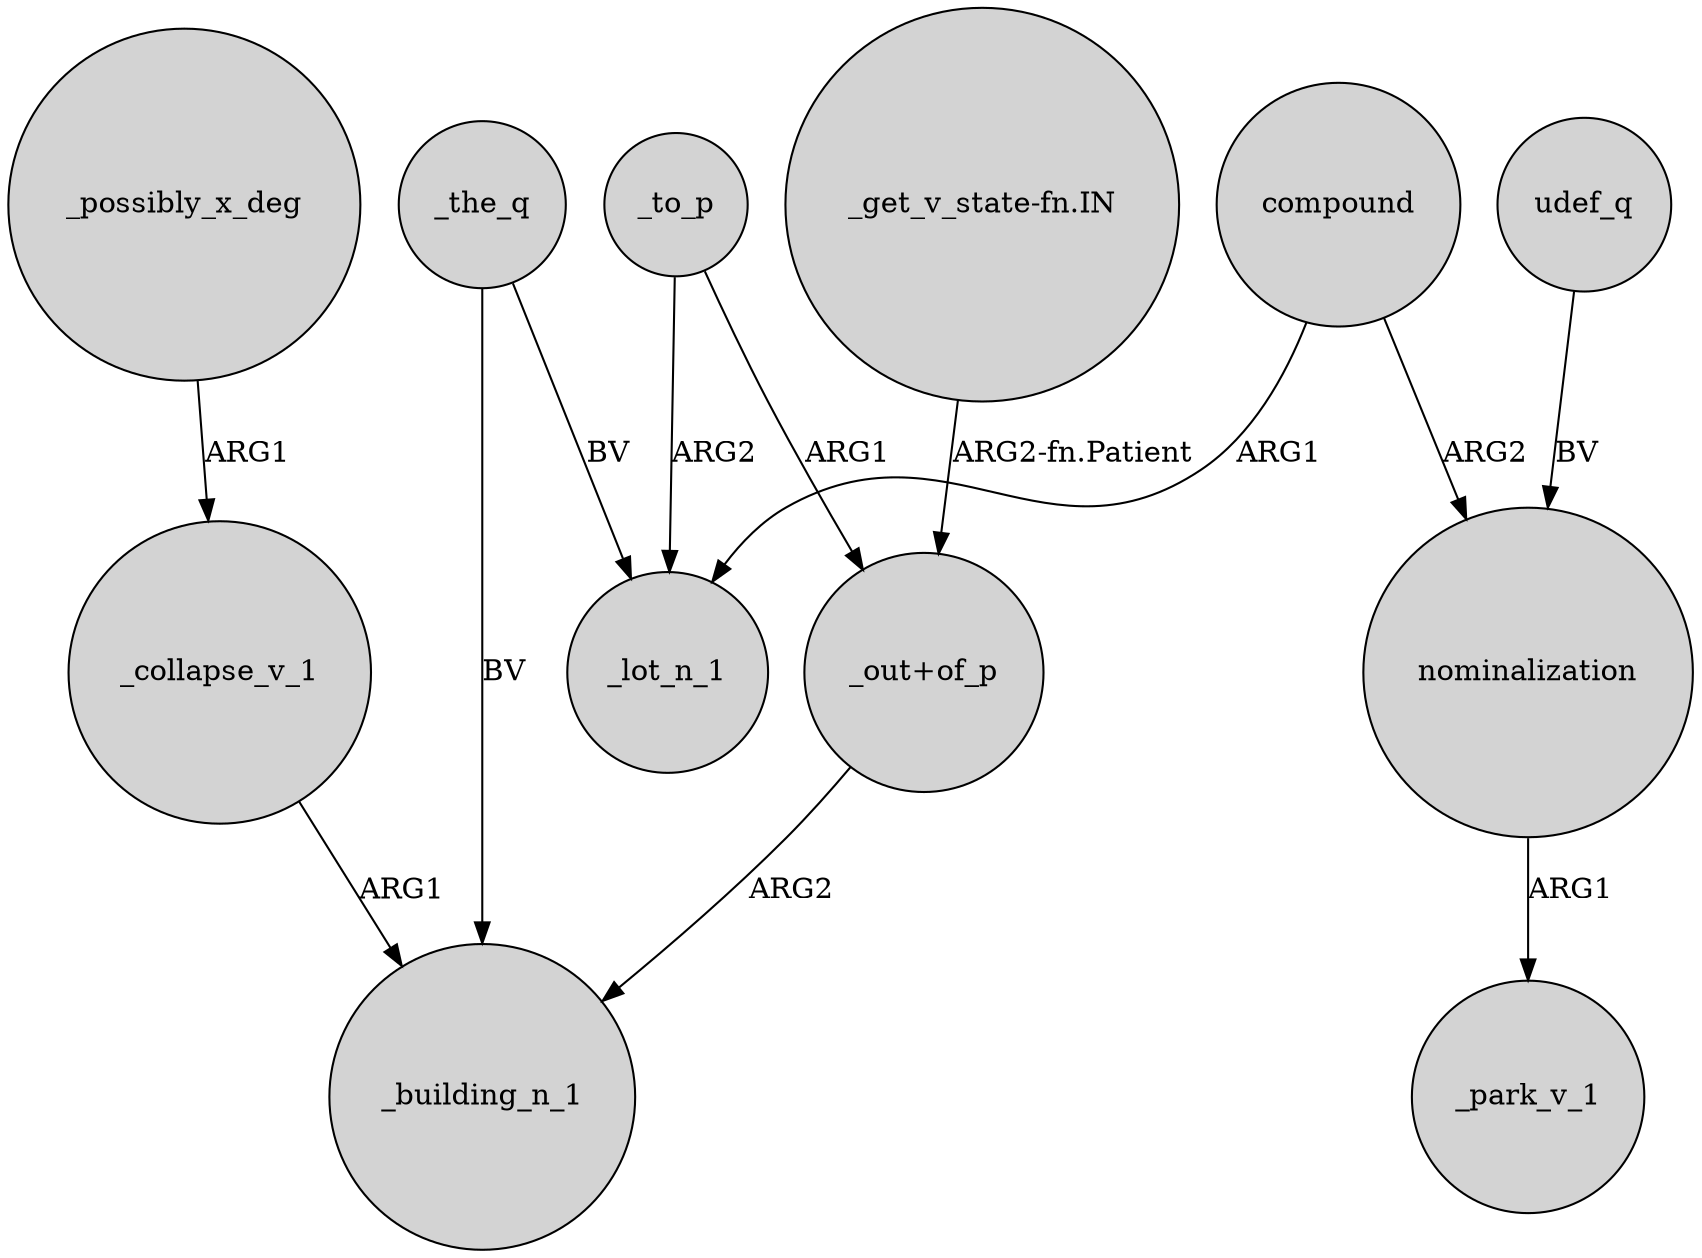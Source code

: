 digraph {
	node [shape=circle style=filled]
	_possibly_x_deg -> _collapse_v_1 [label=ARG1]
	_the_q -> _building_n_1 [label=BV]
	compound -> _lot_n_1 [label=ARG1]
	compound -> nominalization [label=ARG2]
	_the_q -> _lot_n_1 [label=BV]
	_to_p -> _lot_n_1 [label=ARG2]
	"_out+of_p" -> _building_n_1 [label=ARG2]
	_collapse_v_1 -> _building_n_1 [label=ARG1]
	_to_p -> "_out+of_p" [label=ARG1]
	"_get_v_state-fn.IN" -> "_out+of_p" [label="ARG2-fn.Patient"]
	udef_q -> nominalization [label=BV]
	nominalization -> _park_v_1 [label=ARG1]
}
